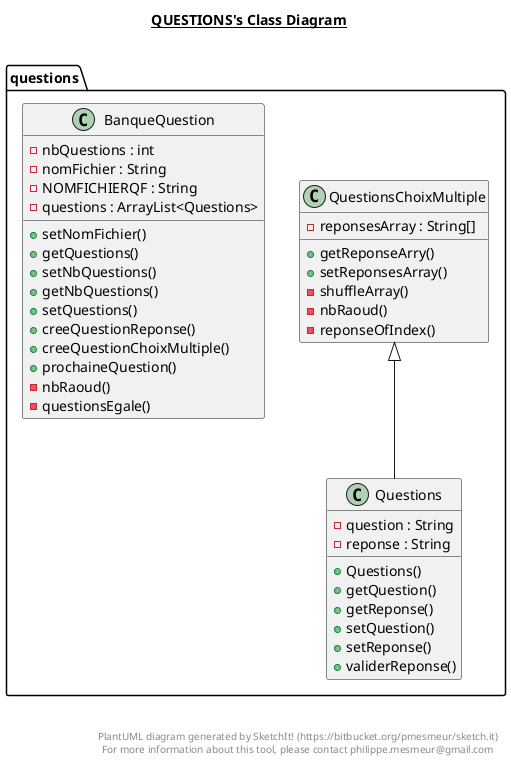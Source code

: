 @startuml

title __QUESTIONS's Class Diagram__\n

  package questions {
    class BanqueQuestion {
        - nbQuestions : int
        - nomFichier : String
        - NOMFICHIERQF : String
        - questions : ArrayList<Questions>
        + setNomFichier()
        + getQuestions()
        + setNbQuestions()
        + getNbQuestions()
        + setQuestions()
        + creeQuestionReponse()
        + creeQuestionChoixMultiple()
        + prochaineQuestion()
        - nbRaoud()
        - questionsEgale()
    }
  }
  

  package questions {
    class Questions {
        - question : String
        - reponse : String
        + Questions()
        + getQuestion()
        + getReponse()
        + setQuestion()
        + setReponse()
        + validerReponse()
    }
  }
  

  package questions {
    class QuestionsChoixMultiple {
        - reponsesArray : String[]
        + getReponseArry()
        + setReponsesArray()
        - shuffleArray()
        - nbRaoud()
        - reponseOfIndex()
    }
  }
  

  Questions -up-|> QuestionsChoixMultiple


right footer


PlantUML diagram generated by SketchIt! (https://bitbucket.org/pmesmeur/sketch.it)
For more information about this tool, please contact philippe.mesmeur@gmail.com
endfooter

@enduml
